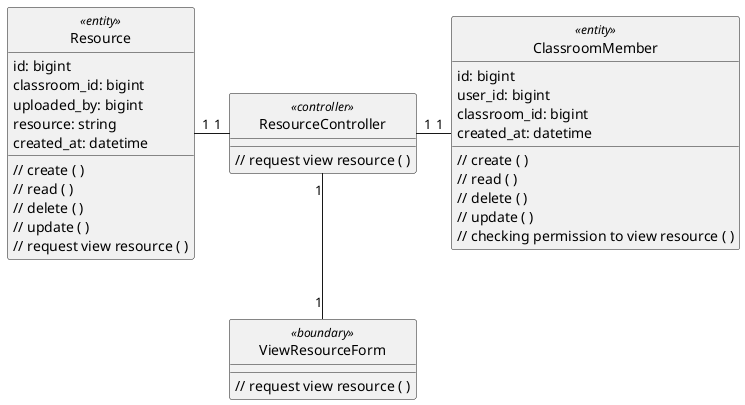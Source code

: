 @startuml viewResource

class Resource <<entity>> {
    id: bigint
    classroom_id: bigint
    uploaded_by: bigint
    resource: string
    created_at: datetime

    // create ( )
    // read ( )
    // delete ( )
    // update ( )
    // request view resource ( )
}

class ClassroomMember <<entity>> {
    id: bigint
    user_id: bigint
    classroom_id: bigint
    created_at: datetime

    // create ( )
    // read ( )
    // delete ( )
    // update ( )
    // checking permission to view resource ( )
}

class ViewResourceForm <<boundary>> {
    // request view resource ( )
}

class ResourceController <<controller>> {
    // request view resource ( )
}

hide Resource <<entity>> circle
hide ViewResourceForm <<boundary>> circle
hide ResourceController <<controller>> circle

ResourceController "1" -left- "1" Resource
ResourceController "1" -right- "1" ClassroomMember
ResourceController "1" -down- "1" ViewResourceForm



@enduml

